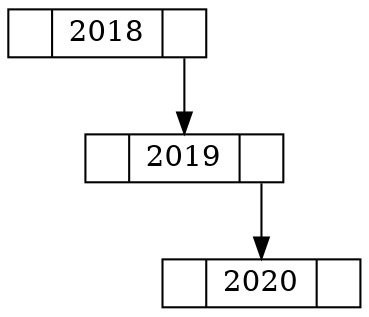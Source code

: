 digraph G {
   node [shape=record, height=0.1];
   node0x102a01ed0 [label = "<l> | <m> 2018 | <r>"];
   node0x102a01ea0 [label = "<l> | <m> 2019 | <r>"];
   node0x102a01ed0:r -> node0x102a01ea0:m;
   node0x102a01e70 [label = "<l> | <m> 2020 | <r>"];
   node0x102a01ea0:r -> node0x102a01e70:m;
}
